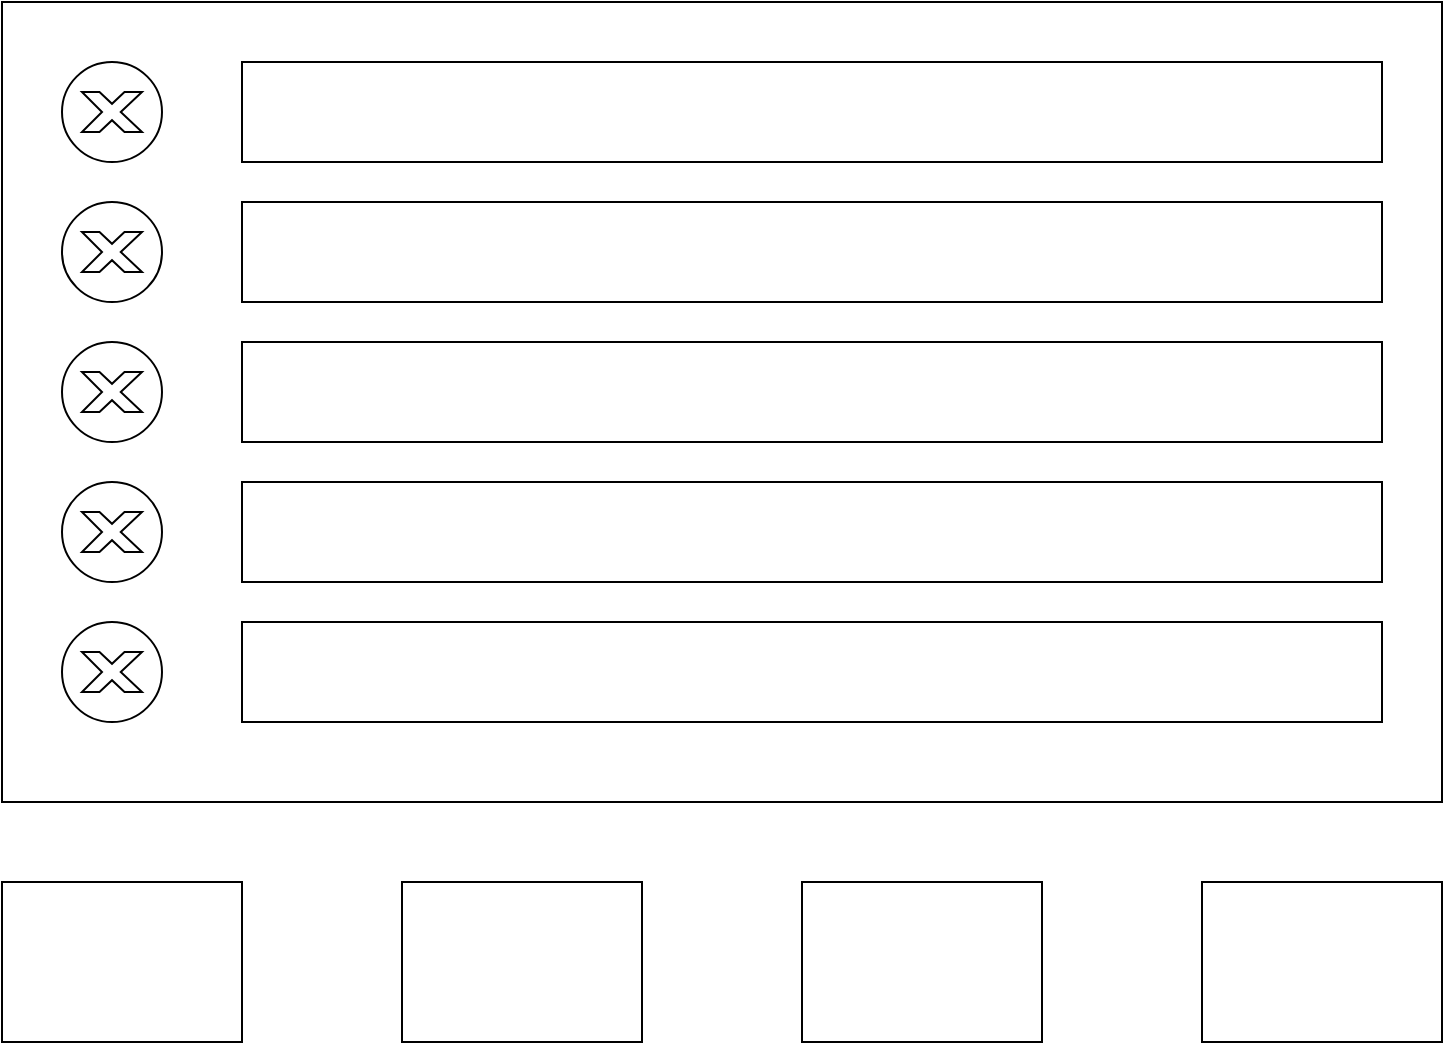 <mxfile version="15.6.1" type="github"><diagram id="48BQZ-tLZ6guzYzw-RHa" name="Page-1"><mxGraphModel dx="1422" dy="749" grid="1" gridSize="10" guides="1" tooltips="1" connect="1" arrows="1" fold="1" page="1" pageScale="1" pageWidth="827" pageHeight="1169" math="0" shadow="0"><root><mxCell id="0"/><mxCell id="1" parent="0"/><mxCell id="DtyWDZnAN3m3JLkTOGpO-1" value="" style="rounded=0;whiteSpace=wrap;html=1;" parent="1" vertex="1"><mxGeometry y="80" width="720" height="400" as="geometry"/></mxCell><mxCell id="DtyWDZnAN3m3JLkTOGpO-2" value="" style="rounded=0;whiteSpace=wrap;html=1;" parent="1" vertex="1"><mxGeometry y="520" width="120" height="80" as="geometry"/></mxCell><mxCell id="DtyWDZnAN3m3JLkTOGpO-3" value="" style="rounded=0;whiteSpace=wrap;html=1;" parent="1" vertex="1"><mxGeometry x="200" y="520" width="120" height="80" as="geometry"/></mxCell><mxCell id="DtyWDZnAN3m3JLkTOGpO-4" value="" style="rounded=0;whiteSpace=wrap;html=1;" parent="1" vertex="1"><mxGeometry x="400" y="520" width="120" height="80" as="geometry"/></mxCell><mxCell id="DtyWDZnAN3m3JLkTOGpO-5" value="" style="rounded=0;whiteSpace=wrap;html=1;" parent="1" vertex="1"><mxGeometry x="600" y="520" width="120" height="80" as="geometry"/></mxCell><mxCell id="DtyWDZnAN3m3JLkTOGpO-7" value="" style="ellipse;whiteSpace=wrap;html=1;aspect=fixed;" parent="1" vertex="1"><mxGeometry x="30" y="110" width="50" height="50" as="geometry"/></mxCell><mxCell id="DtyWDZnAN3m3JLkTOGpO-8" value="" style="ellipse;whiteSpace=wrap;html=1;aspect=fixed;" parent="1" vertex="1"><mxGeometry x="30" y="180" width="50" height="50" as="geometry"/></mxCell><mxCell id="DtyWDZnAN3m3JLkTOGpO-9" value="" style="ellipse;whiteSpace=wrap;html=1;aspect=fixed;" parent="1" vertex="1"><mxGeometry x="30" y="250" width="50" height="50" as="geometry"/></mxCell><mxCell id="DtyWDZnAN3m3JLkTOGpO-10" value="" style="ellipse;whiteSpace=wrap;html=1;aspect=fixed;" parent="1" vertex="1"><mxGeometry x="30" y="320" width="50" height="50" as="geometry"/></mxCell><mxCell id="DtyWDZnAN3m3JLkTOGpO-11" value="" style="ellipse;whiteSpace=wrap;html=1;aspect=fixed;" parent="1" vertex="1"><mxGeometry x="30" y="390" width="50" height="50" as="geometry"/></mxCell><mxCell id="DtyWDZnAN3m3JLkTOGpO-12" value="" style="rounded=0;whiteSpace=wrap;html=1;" parent="1" vertex="1"><mxGeometry x="120" y="110" width="570" height="50" as="geometry"/></mxCell><mxCell id="DtyWDZnAN3m3JLkTOGpO-13" value="" style="rounded=0;whiteSpace=wrap;html=1;" parent="1" vertex="1"><mxGeometry x="120" y="180" width="570" height="50" as="geometry"/></mxCell><mxCell id="DtyWDZnAN3m3JLkTOGpO-14" value="" style="rounded=0;whiteSpace=wrap;html=1;" parent="1" vertex="1"><mxGeometry x="120" y="250" width="570" height="50" as="geometry"/></mxCell><mxCell id="DtyWDZnAN3m3JLkTOGpO-15" value="" style="rounded=0;whiteSpace=wrap;html=1;" parent="1" vertex="1"><mxGeometry x="120" y="320" width="570" height="50" as="geometry"/></mxCell><mxCell id="DtyWDZnAN3m3JLkTOGpO-16" value="" style="rounded=0;whiteSpace=wrap;html=1;" parent="1" vertex="1"><mxGeometry x="120" y="390" width="570" height="50" as="geometry"/></mxCell><mxCell id="DtyWDZnAN3m3JLkTOGpO-19" value="" style="verticalLabelPosition=bottom;verticalAlign=top;html=1;shape=mxgraph.basic.x" parent="1" vertex="1"><mxGeometry x="40" y="405" width="30" height="20" as="geometry"/></mxCell><mxCell id="DtyWDZnAN3m3JLkTOGpO-20" value="" style="verticalLabelPosition=bottom;verticalAlign=top;html=1;shape=mxgraph.basic.x" parent="1" vertex="1"><mxGeometry x="40" y="335" width="30" height="20" as="geometry"/></mxCell><mxCell id="DtyWDZnAN3m3JLkTOGpO-21" value="" style="verticalLabelPosition=bottom;verticalAlign=top;html=1;shape=mxgraph.basic.x" parent="1" vertex="1"><mxGeometry x="40" y="265" width="30" height="20" as="geometry"/></mxCell><mxCell id="DtyWDZnAN3m3JLkTOGpO-22" value="" style="verticalLabelPosition=bottom;verticalAlign=top;html=1;shape=mxgraph.basic.x" parent="1" vertex="1"><mxGeometry x="40" y="195" width="30" height="20" as="geometry"/></mxCell><mxCell id="DtyWDZnAN3m3JLkTOGpO-23" value="" style="verticalLabelPosition=bottom;verticalAlign=top;html=1;shape=mxgraph.basic.x" parent="1" vertex="1"><mxGeometry x="40" y="125" width="30" height="20" as="geometry"/></mxCell></root></mxGraphModel></diagram></mxfile>